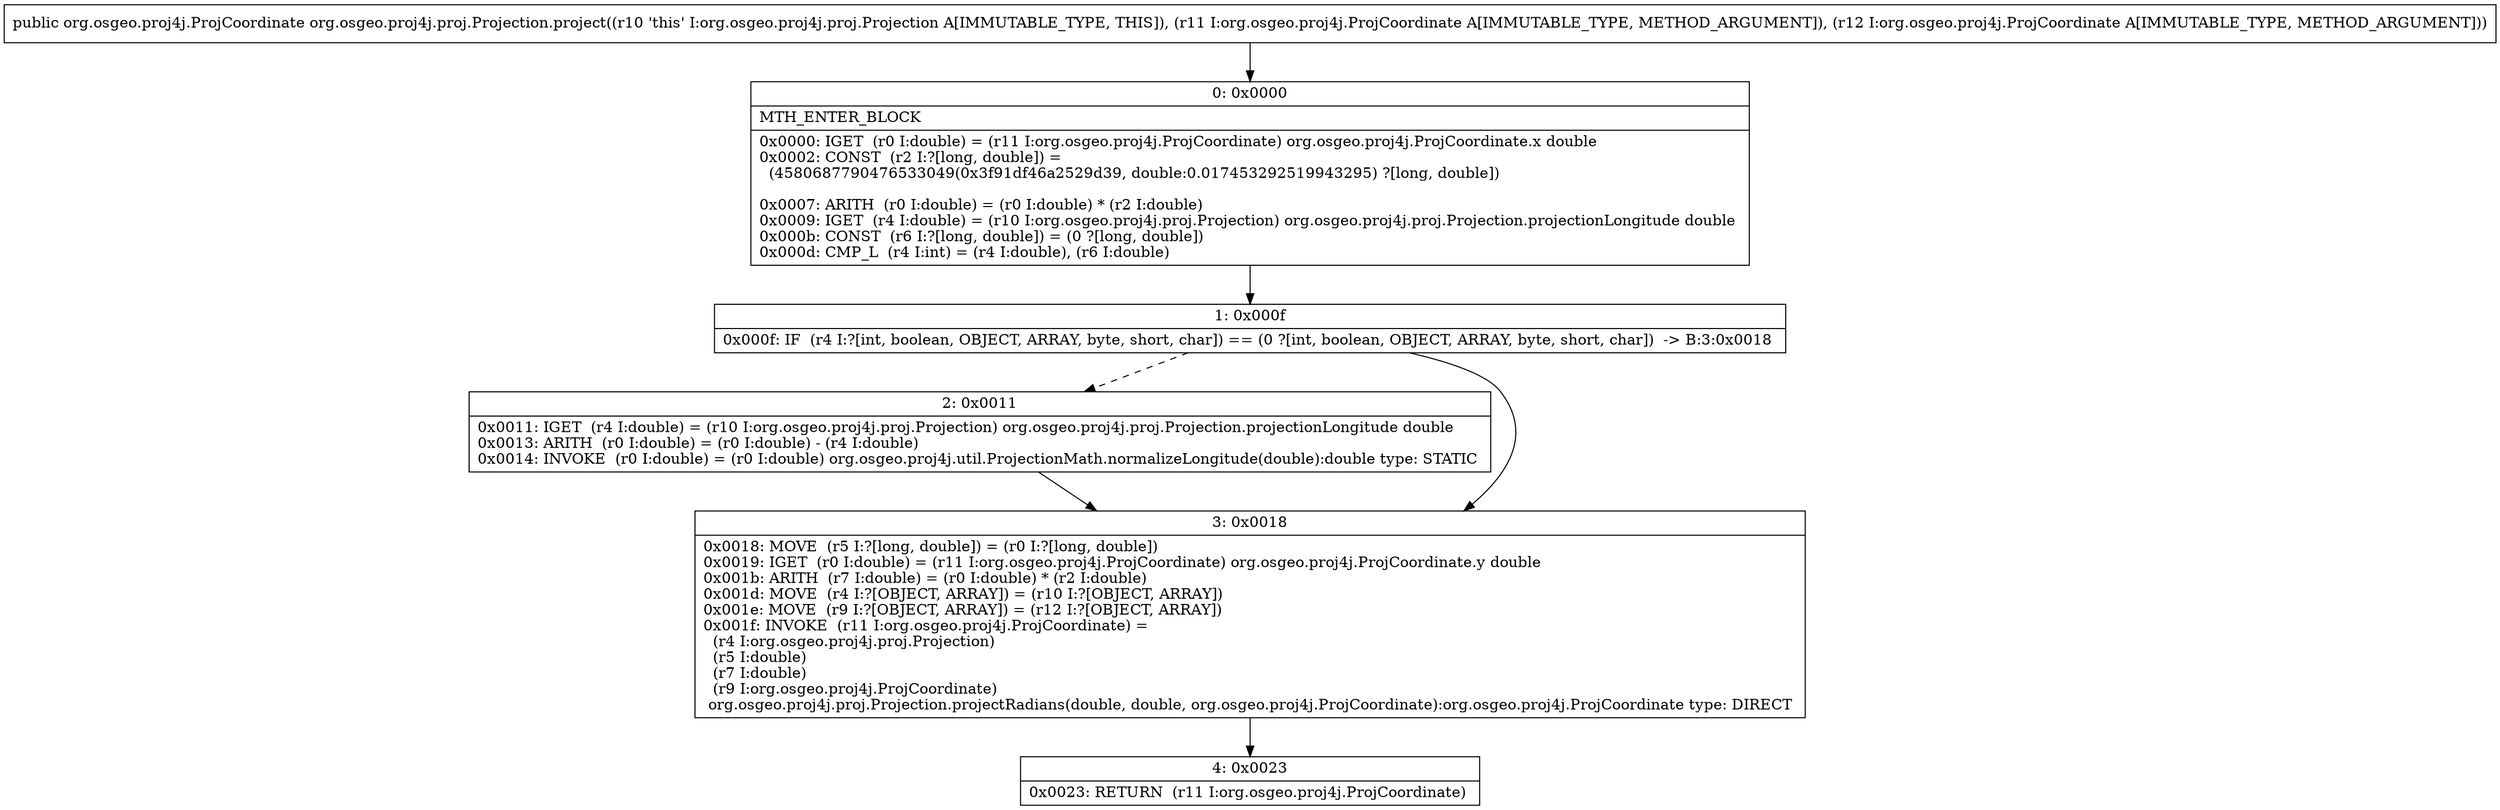 digraph "CFG fororg.osgeo.proj4j.proj.Projection.project(Lorg\/osgeo\/proj4j\/ProjCoordinate;Lorg\/osgeo\/proj4j\/ProjCoordinate;)Lorg\/osgeo\/proj4j\/ProjCoordinate;" {
Node_0 [shape=record,label="{0\:\ 0x0000|MTH_ENTER_BLOCK\l|0x0000: IGET  (r0 I:double) = (r11 I:org.osgeo.proj4j.ProjCoordinate) org.osgeo.proj4j.ProjCoordinate.x double \l0x0002: CONST  (r2 I:?[long, double]) = \l  (4580687790476533049(0x3f91df46a2529d39, double:0.017453292519943295) ?[long, double])\l \l0x0007: ARITH  (r0 I:double) = (r0 I:double) * (r2 I:double) \l0x0009: IGET  (r4 I:double) = (r10 I:org.osgeo.proj4j.proj.Projection) org.osgeo.proj4j.proj.Projection.projectionLongitude double \l0x000b: CONST  (r6 I:?[long, double]) = (0 ?[long, double]) \l0x000d: CMP_L  (r4 I:int) = (r4 I:double), (r6 I:double) \l}"];
Node_1 [shape=record,label="{1\:\ 0x000f|0x000f: IF  (r4 I:?[int, boolean, OBJECT, ARRAY, byte, short, char]) == (0 ?[int, boolean, OBJECT, ARRAY, byte, short, char])  \-\> B:3:0x0018 \l}"];
Node_2 [shape=record,label="{2\:\ 0x0011|0x0011: IGET  (r4 I:double) = (r10 I:org.osgeo.proj4j.proj.Projection) org.osgeo.proj4j.proj.Projection.projectionLongitude double \l0x0013: ARITH  (r0 I:double) = (r0 I:double) \- (r4 I:double) \l0x0014: INVOKE  (r0 I:double) = (r0 I:double) org.osgeo.proj4j.util.ProjectionMath.normalizeLongitude(double):double type: STATIC \l}"];
Node_3 [shape=record,label="{3\:\ 0x0018|0x0018: MOVE  (r5 I:?[long, double]) = (r0 I:?[long, double]) \l0x0019: IGET  (r0 I:double) = (r11 I:org.osgeo.proj4j.ProjCoordinate) org.osgeo.proj4j.ProjCoordinate.y double \l0x001b: ARITH  (r7 I:double) = (r0 I:double) * (r2 I:double) \l0x001d: MOVE  (r4 I:?[OBJECT, ARRAY]) = (r10 I:?[OBJECT, ARRAY]) \l0x001e: MOVE  (r9 I:?[OBJECT, ARRAY]) = (r12 I:?[OBJECT, ARRAY]) \l0x001f: INVOKE  (r11 I:org.osgeo.proj4j.ProjCoordinate) = \l  (r4 I:org.osgeo.proj4j.proj.Projection)\l  (r5 I:double)\l  (r7 I:double)\l  (r9 I:org.osgeo.proj4j.ProjCoordinate)\l org.osgeo.proj4j.proj.Projection.projectRadians(double, double, org.osgeo.proj4j.ProjCoordinate):org.osgeo.proj4j.ProjCoordinate type: DIRECT \l}"];
Node_4 [shape=record,label="{4\:\ 0x0023|0x0023: RETURN  (r11 I:org.osgeo.proj4j.ProjCoordinate) \l}"];
MethodNode[shape=record,label="{public org.osgeo.proj4j.ProjCoordinate org.osgeo.proj4j.proj.Projection.project((r10 'this' I:org.osgeo.proj4j.proj.Projection A[IMMUTABLE_TYPE, THIS]), (r11 I:org.osgeo.proj4j.ProjCoordinate A[IMMUTABLE_TYPE, METHOD_ARGUMENT]), (r12 I:org.osgeo.proj4j.ProjCoordinate A[IMMUTABLE_TYPE, METHOD_ARGUMENT])) }"];
MethodNode -> Node_0;
Node_0 -> Node_1;
Node_1 -> Node_2[style=dashed];
Node_1 -> Node_3;
Node_2 -> Node_3;
Node_3 -> Node_4;
}

